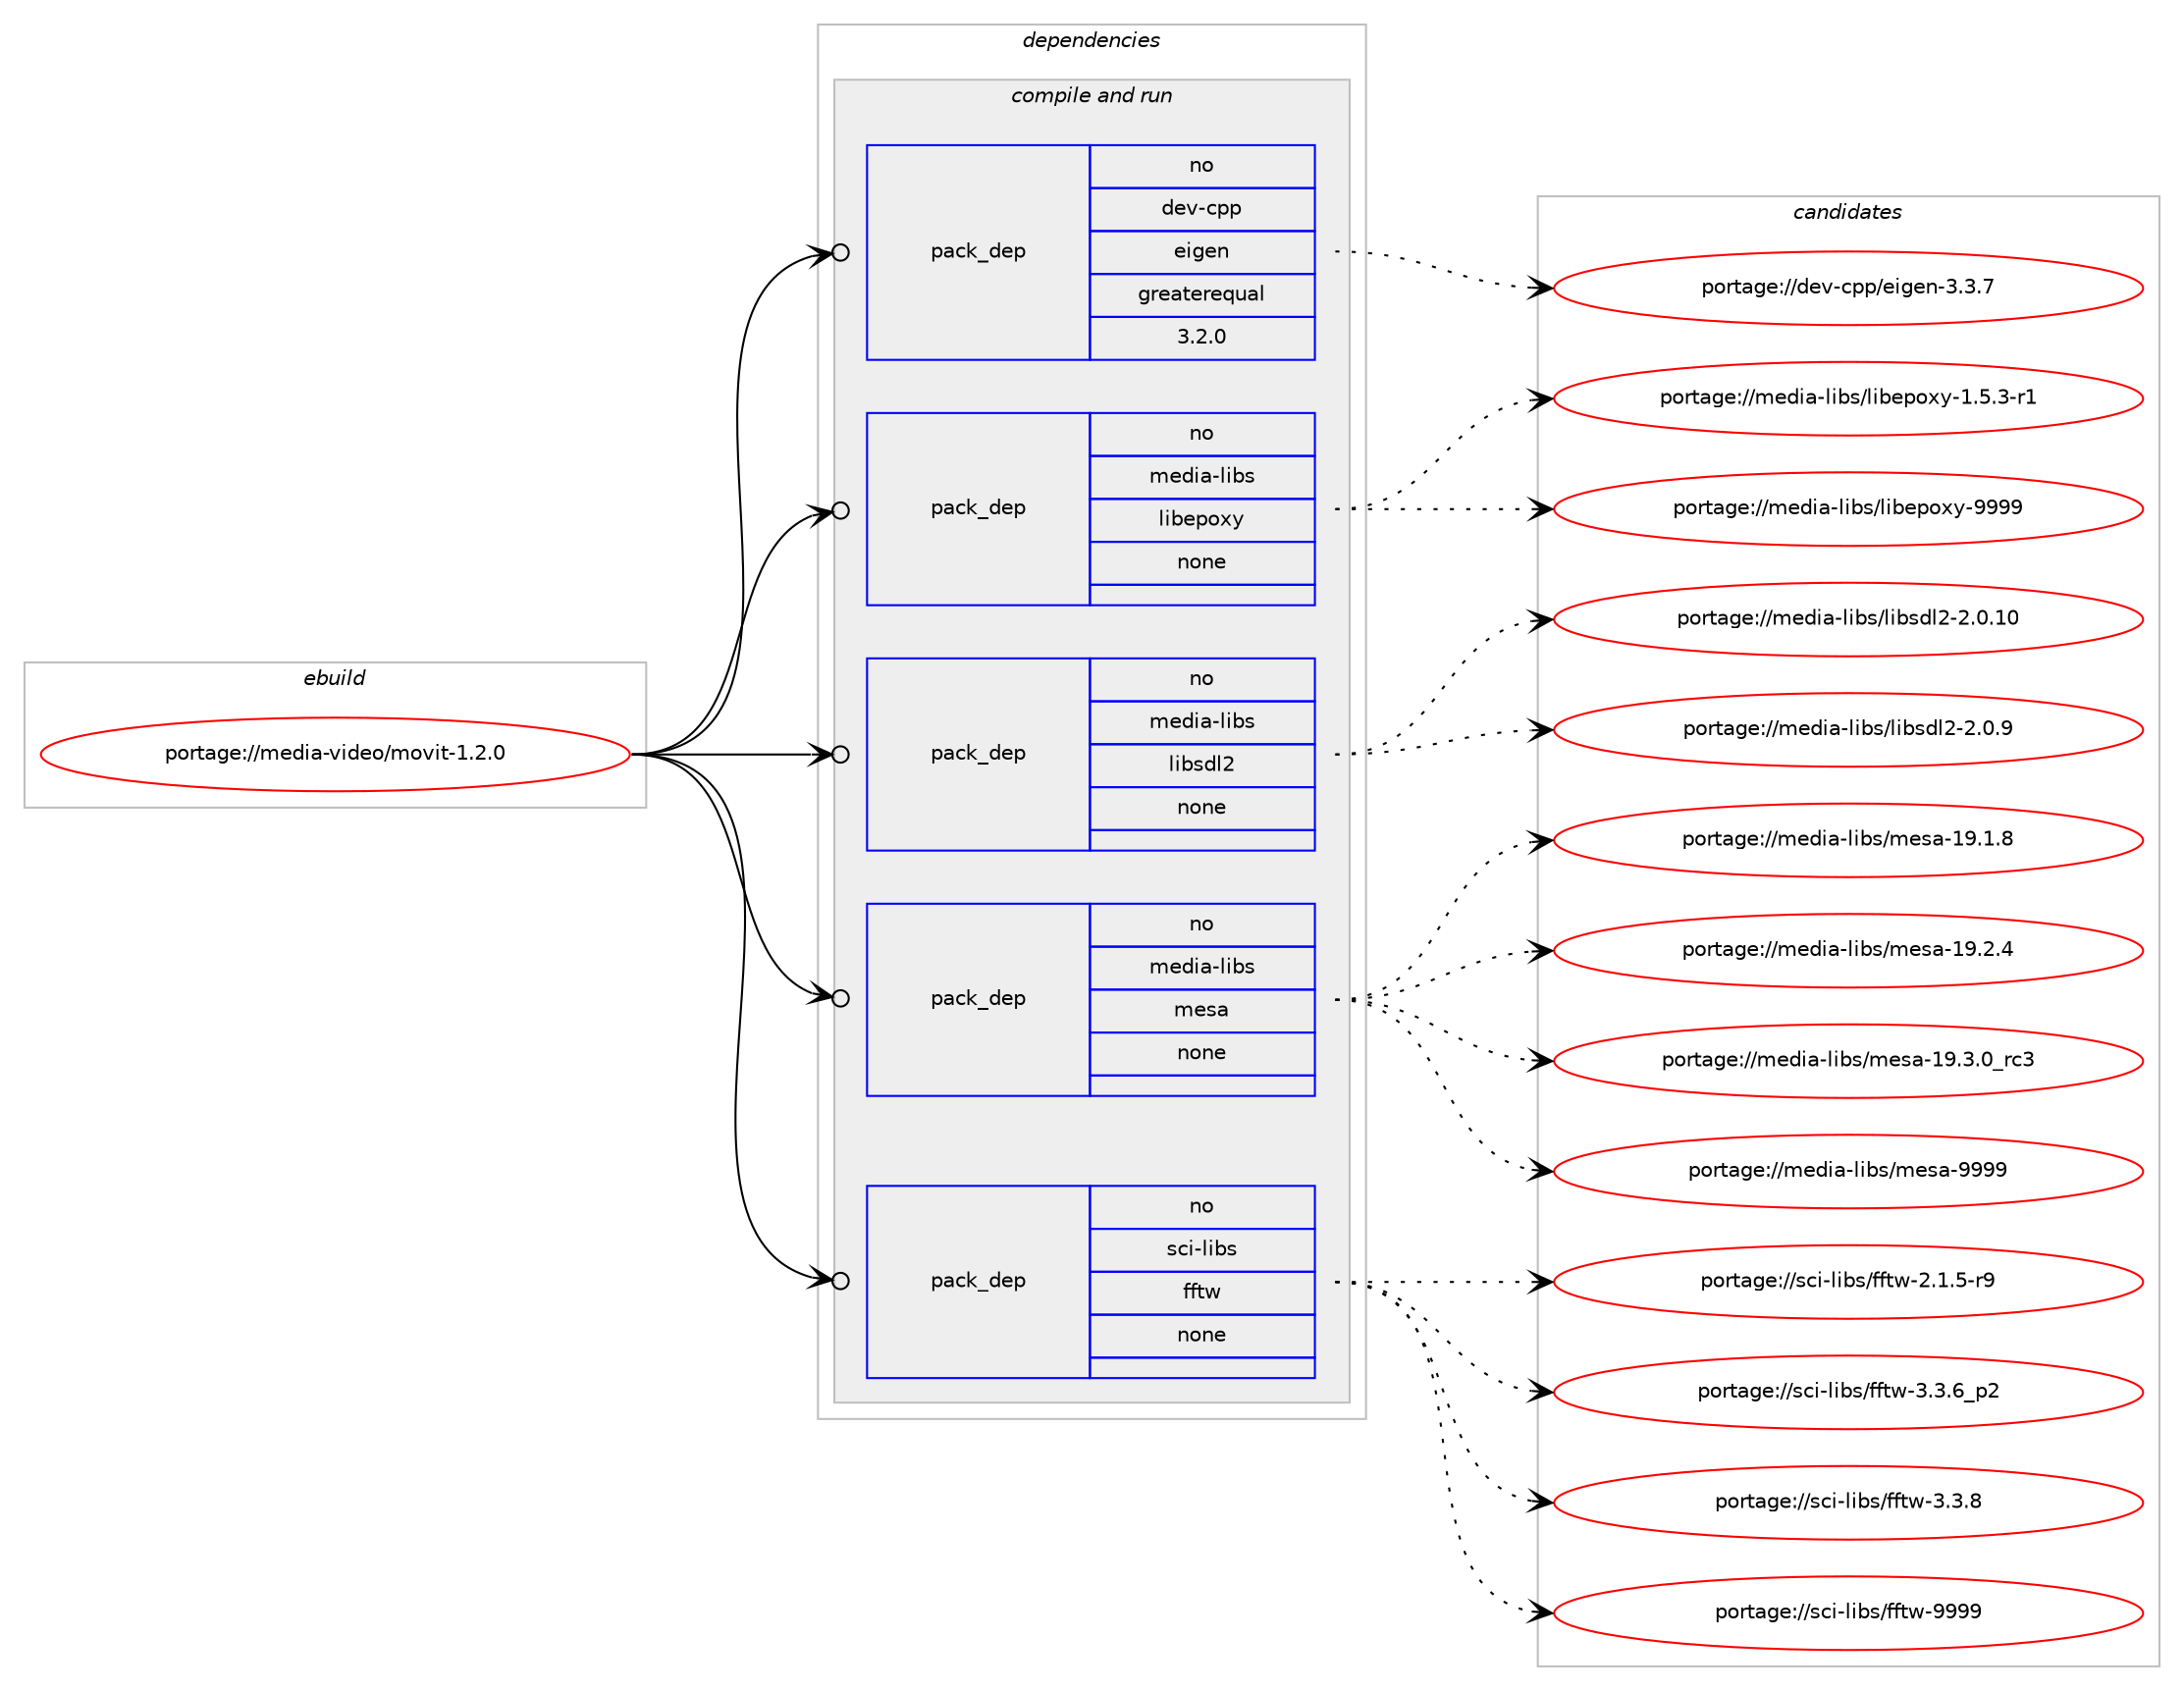 digraph prolog {

# *************
# Graph options
# *************

newrank=true;
concentrate=true;
compound=true;
graph [rankdir=LR,fontname=Helvetica,fontsize=10,ranksep=1.5];#, ranksep=2.5, nodesep=0.2];
edge  [arrowhead=vee];
node  [fontname=Helvetica,fontsize=10];

# **********
# The ebuild
# **********

subgraph cluster_leftcol {
color=gray;
rank=same;
label=<<i>ebuild</i>>;
id [label="portage://media-video/movit-1.2.0", color=red, width=4, href="../media-video/movit-1.2.0.svg"];
}

# ****************
# The dependencies
# ****************

subgraph cluster_midcol {
color=gray;
label=<<i>dependencies</i>>;
subgraph cluster_compile {
fillcolor="#eeeeee";
style=filled;
label=<<i>compile</i>>;
}
subgraph cluster_compileandrun {
fillcolor="#eeeeee";
style=filled;
label=<<i>compile and run</i>>;
subgraph pack250788 {
dependency341415 [label=<<TABLE BORDER="0" CELLBORDER="1" CELLSPACING="0" CELLPADDING="4" WIDTH="220"><TR><TD ROWSPAN="6" CELLPADDING="30">pack_dep</TD></TR><TR><TD WIDTH="110">no</TD></TR><TR><TD>dev-cpp</TD></TR><TR><TD>eigen</TD></TR><TR><TD>greaterequal</TD></TR><TR><TD>3.2.0</TD></TR></TABLE>>, shape=none, color=blue];
}
id:e -> dependency341415:w [weight=20,style="solid",arrowhead="odotvee"];
subgraph pack250789 {
dependency341416 [label=<<TABLE BORDER="0" CELLBORDER="1" CELLSPACING="0" CELLPADDING="4" WIDTH="220"><TR><TD ROWSPAN="6" CELLPADDING="30">pack_dep</TD></TR><TR><TD WIDTH="110">no</TD></TR><TR><TD>media-libs</TD></TR><TR><TD>libepoxy</TD></TR><TR><TD>none</TD></TR><TR><TD></TD></TR></TABLE>>, shape=none, color=blue];
}
id:e -> dependency341416:w [weight=20,style="solid",arrowhead="odotvee"];
subgraph pack250790 {
dependency341417 [label=<<TABLE BORDER="0" CELLBORDER="1" CELLSPACING="0" CELLPADDING="4" WIDTH="220"><TR><TD ROWSPAN="6" CELLPADDING="30">pack_dep</TD></TR><TR><TD WIDTH="110">no</TD></TR><TR><TD>media-libs</TD></TR><TR><TD>libsdl2</TD></TR><TR><TD>none</TD></TR><TR><TD></TD></TR></TABLE>>, shape=none, color=blue];
}
id:e -> dependency341417:w [weight=20,style="solid",arrowhead="odotvee"];
subgraph pack250791 {
dependency341418 [label=<<TABLE BORDER="0" CELLBORDER="1" CELLSPACING="0" CELLPADDING="4" WIDTH="220"><TR><TD ROWSPAN="6" CELLPADDING="30">pack_dep</TD></TR><TR><TD WIDTH="110">no</TD></TR><TR><TD>media-libs</TD></TR><TR><TD>mesa</TD></TR><TR><TD>none</TD></TR><TR><TD></TD></TR></TABLE>>, shape=none, color=blue];
}
id:e -> dependency341418:w [weight=20,style="solid",arrowhead="odotvee"];
subgraph pack250792 {
dependency341419 [label=<<TABLE BORDER="0" CELLBORDER="1" CELLSPACING="0" CELLPADDING="4" WIDTH="220"><TR><TD ROWSPAN="6" CELLPADDING="30">pack_dep</TD></TR><TR><TD WIDTH="110">no</TD></TR><TR><TD>sci-libs</TD></TR><TR><TD>fftw</TD></TR><TR><TD>none</TD></TR><TR><TD></TD></TR></TABLE>>, shape=none, color=blue];
}
id:e -> dependency341419:w [weight=20,style="solid",arrowhead="odotvee"];
}
subgraph cluster_run {
fillcolor="#eeeeee";
style=filled;
label=<<i>run</i>>;
}
}

# **************
# The candidates
# **************

subgraph cluster_choices {
rank=same;
color=gray;
label=<<i>candidates</i>>;

subgraph choice250788 {
color=black;
nodesep=1;
choiceportage100101118459911211247101105103101110455146514655 [label="portage://dev-cpp/eigen-3.3.7", color=red, width=4,href="../dev-cpp/eigen-3.3.7.svg"];
dependency341415:e -> choiceportage100101118459911211247101105103101110455146514655:w [style=dotted,weight="100"];
}
subgraph choice250789 {
color=black;
nodesep=1;
choiceportage10910110010597451081059811547108105981011121111201214549465346514511449 [label="portage://media-libs/libepoxy-1.5.3-r1", color=red, width=4,href="../media-libs/libepoxy-1.5.3-r1.svg"];
choiceportage10910110010597451081059811547108105981011121111201214557575757 [label="portage://media-libs/libepoxy-9999", color=red, width=4,href="../media-libs/libepoxy-9999.svg"];
dependency341416:e -> choiceportage10910110010597451081059811547108105981011121111201214549465346514511449:w [style=dotted,weight="100"];
dependency341416:e -> choiceportage10910110010597451081059811547108105981011121111201214557575757:w [style=dotted,weight="100"];
}
subgraph choice250790 {
color=black;
nodesep=1;
choiceportage10910110010597451081059811547108105981151001085045504648464948 [label="portage://media-libs/libsdl2-2.0.10", color=red, width=4,href="../media-libs/libsdl2-2.0.10.svg"];
choiceportage109101100105974510810598115471081059811510010850455046484657 [label="portage://media-libs/libsdl2-2.0.9", color=red, width=4,href="../media-libs/libsdl2-2.0.9.svg"];
dependency341417:e -> choiceportage10910110010597451081059811547108105981151001085045504648464948:w [style=dotted,weight="100"];
dependency341417:e -> choiceportage109101100105974510810598115471081059811510010850455046484657:w [style=dotted,weight="100"];
}
subgraph choice250791 {
color=black;
nodesep=1;
choiceportage109101100105974510810598115471091011159745495746494656 [label="portage://media-libs/mesa-19.1.8", color=red, width=4,href="../media-libs/mesa-19.1.8.svg"];
choiceportage109101100105974510810598115471091011159745495746504652 [label="portage://media-libs/mesa-19.2.4", color=red, width=4,href="../media-libs/mesa-19.2.4.svg"];
choiceportage109101100105974510810598115471091011159745495746514648951149951 [label="portage://media-libs/mesa-19.3.0_rc3", color=red, width=4,href="../media-libs/mesa-19.3.0_rc3.svg"];
choiceportage10910110010597451081059811547109101115974557575757 [label="portage://media-libs/mesa-9999", color=red, width=4,href="../media-libs/mesa-9999.svg"];
dependency341418:e -> choiceportage109101100105974510810598115471091011159745495746494656:w [style=dotted,weight="100"];
dependency341418:e -> choiceportage109101100105974510810598115471091011159745495746504652:w [style=dotted,weight="100"];
dependency341418:e -> choiceportage109101100105974510810598115471091011159745495746514648951149951:w [style=dotted,weight="100"];
dependency341418:e -> choiceportage10910110010597451081059811547109101115974557575757:w [style=dotted,weight="100"];
}
subgraph choice250792 {
color=black;
nodesep=1;
choiceportage115991054510810598115471021021161194550464946534511457 [label="portage://sci-libs/fftw-2.1.5-r9", color=red, width=4,href="../sci-libs/fftw-2.1.5-r9.svg"];
choiceportage115991054510810598115471021021161194551465146549511250 [label="portage://sci-libs/fftw-3.3.6_p2", color=red, width=4,href="../sci-libs/fftw-3.3.6_p2.svg"];
choiceportage11599105451081059811547102102116119455146514656 [label="portage://sci-libs/fftw-3.3.8", color=red, width=4,href="../sci-libs/fftw-3.3.8.svg"];
choiceportage115991054510810598115471021021161194557575757 [label="portage://sci-libs/fftw-9999", color=red, width=4,href="../sci-libs/fftw-9999.svg"];
dependency341419:e -> choiceportage115991054510810598115471021021161194550464946534511457:w [style=dotted,weight="100"];
dependency341419:e -> choiceportage115991054510810598115471021021161194551465146549511250:w [style=dotted,weight="100"];
dependency341419:e -> choiceportage11599105451081059811547102102116119455146514656:w [style=dotted,weight="100"];
dependency341419:e -> choiceportage115991054510810598115471021021161194557575757:w [style=dotted,weight="100"];
}
}

}
